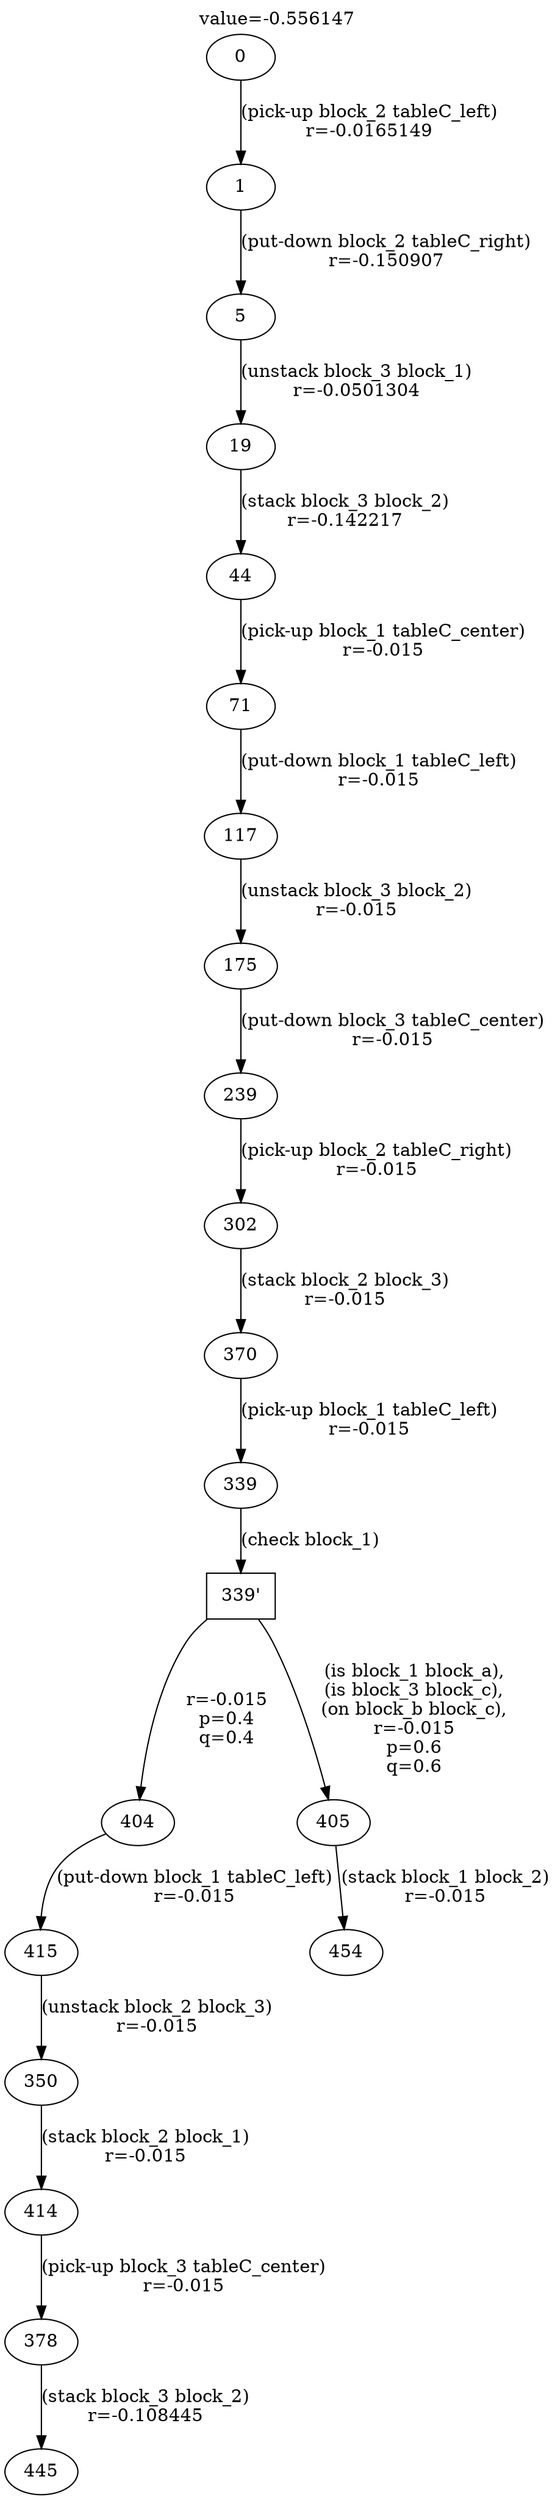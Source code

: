 digraph g{
label="value=-0.556147"
labelloc=top
0->1 [ label="(pick-up block_2 tableC_left)
r=-0.0165149" ];
1->5 [ label="(put-down block_2 tableC_right)
r=-0.150907" ];
5->19 [ label="(unstack block_3 block_1)
r=-0.0501304" ];
19->44 [ label="(stack block_3 block_2)
r=-0.142217" ];
44->71 [ label="(pick-up block_1 tableC_center)
r=-0.015" ];
71->117 [ label="(put-down block_1 tableC_left)
r=-0.015" ];
117->175 [ label="(unstack block_3 block_2)
r=-0.015" ];
175->239 [ label="(put-down block_3 tableC_center)
r=-0.015" ];
239->302 [ label="(pick-up block_2 tableC_right)
r=-0.015" ];
302->370 [ label="(stack block_2 block_3)
r=-0.015" ];
370->339 [ label="(pick-up block_1 tableC_left)
r=-0.015" ];
"339'" [ shape=box ] ;
339->"339'" [ label="(check block_1)" ];
"339'"->404 [ label="
r=-0.015
p=0.4
q=0.4" ];
404->415 [ label="(put-down block_1 tableC_left)
r=-0.015" ];
415->350 [ label="(unstack block_2 block_3)
r=-0.015" ];
350->414 [ label="(stack block_2 block_1)
r=-0.015" ];
414->378 [ label="(pick-up block_3 tableC_center)
r=-0.015" ];
378->445 [ label="(stack block_3 block_2)
r=-0.108445" ];
"339'"->405 [ label="
(is block_1 block_a),
(is block_3 block_c),
(on block_b block_c),
r=-0.015
p=0.6
q=0.6" ];
405->454 [ label="(stack block_1 block_2)
r=-0.015" ];
}
